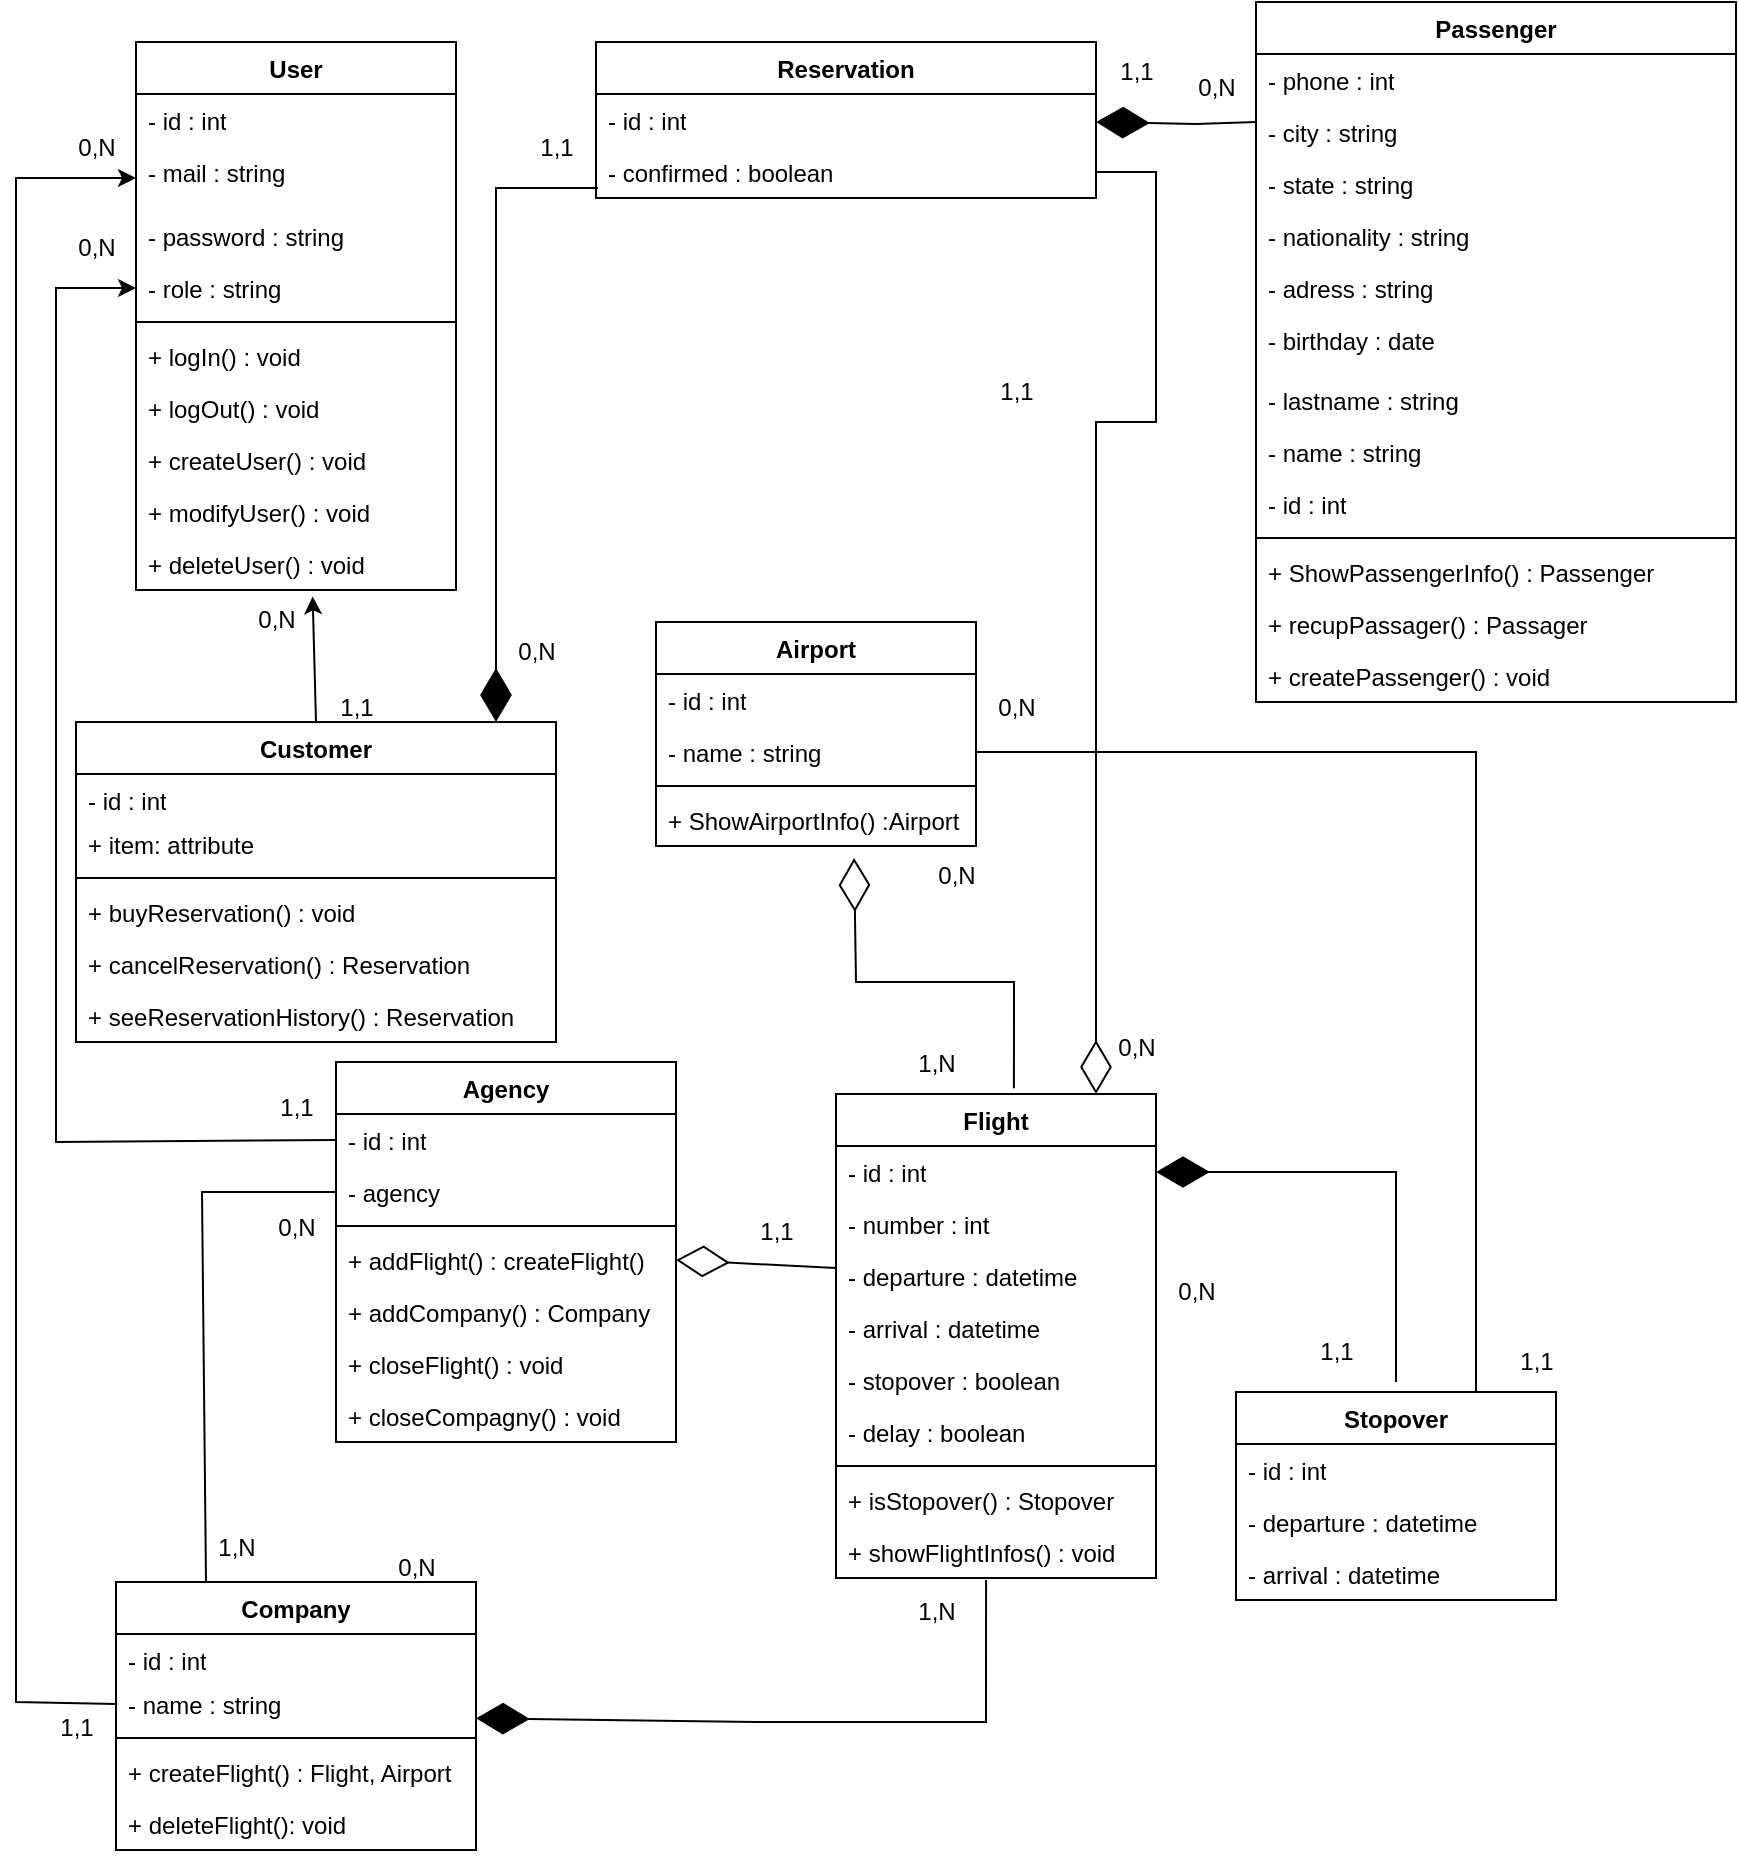 <mxfile version="22.1.18" type="device">
  <diagram name="Page-1" id="edFX1pW7LbjZiqkLn0fU">
    <mxGraphModel dx="1434" dy="836" grid="1" gridSize="10" guides="1" tooltips="1" connect="1" arrows="1" fold="1" page="1" pageScale="1" pageWidth="827" pageHeight="1169" math="0" shadow="0">
      <root>
        <mxCell id="0" />
        <mxCell id="1" parent="0" />
        <mxCell id="92B4J3Ks_CFVXiR_SjBd-83" value="User" style="swimlane;fontStyle=1;align=center;verticalAlign=top;childLayout=stackLayout;horizontal=1;startSize=26;horizontalStack=0;resizeParent=1;resizeParentMax=0;resizeLast=0;collapsible=1;marginBottom=0;whiteSpace=wrap;html=1;" parent="1" vertex="1">
          <mxGeometry x="100" y="40" width="160" height="274" as="geometry" />
        </mxCell>
        <mxCell id="92B4J3Ks_CFVXiR_SjBd-84" value="- id : int" style="text;strokeColor=none;fillColor=none;align=left;verticalAlign=top;spacingLeft=4;spacingRight=4;overflow=hidden;rotatable=0;points=[[0,0.5],[1,0.5]];portConstraint=eastwest;whiteSpace=wrap;html=1;" parent="92B4J3Ks_CFVXiR_SjBd-83" vertex="1">
          <mxGeometry y="26" width="160" height="26" as="geometry" />
        </mxCell>
        <mxCell id="92B4J3Ks_CFVXiR_SjBd-85" value="- mail : string" style="text;strokeColor=none;fillColor=none;align=left;verticalAlign=top;spacingLeft=4;spacingRight=4;overflow=hidden;rotatable=0;points=[[0,0.5],[1,0.5]];portConstraint=eastwest;whiteSpace=wrap;html=1;" parent="92B4J3Ks_CFVXiR_SjBd-83" vertex="1">
          <mxGeometry y="52" width="160" height="32" as="geometry" />
        </mxCell>
        <mxCell id="92B4J3Ks_CFVXiR_SjBd-86" value="- password : string" style="text;strokeColor=none;fillColor=none;align=left;verticalAlign=top;spacingLeft=4;spacingRight=4;overflow=hidden;rotatable=0;points=[[0,0.5],[1,0.5]];portConstraint=eastwest;whiteSpace=wrap;html=1;" parent="92B4J3Ks_CFVXiR_SjBd-83" vertex="1">
          <mxGeometry y="84" width="160" height="26" as="geometry" />
        </mxCell>
        <mxCell id="92B4J3Ks_CFVXiR_SjBd-87" value="- role : string" style="text;strokeColor=none;fillColor=none;align=left;verticalAlign=top;spacingLeft=4;spacingRight=4;overflow=hidden;rotatable=0;points=[[0,0.5],[1,0.5]];portConstraint=eastwest;whiteSpace=wrap;html=1;" parent="92B4J3Ks_CFVXiR_SjBd-83" vertex="1">
          <mxGeometry y="110" width="160" height="26" as="geometry" />
        </mxCell>
        <mxCell id="92B4J3Ks_CFVXiR_SjBd-88" value="" style="line;strokeWidth=1;fillColor=none;align=left;verticalAlign=middle;spacingTop=-1;spacingLeft=3;spacingRight=3;rotatable=0;labelPosition=right;points=[];portConstraint=eastwest;strokeColor=inherit;" parent="92B4J3Ks_CFVXiR_SjBd-83" vertex="1">
          <mxGeometry y="136" width="160" height="8" as="geometry" />
        </mxCell>
        <mxCell id="92B4J3Ks_CFVXiR_SjBd-89" value="+ logIn() : void" style="text;strokeColor=none;fillColor=none;align=left;verticalAlign=top;spacingLeft=4;spacingRight=4;overflow=hidden;rotatable=0;points=[[0,0.5],[1,0.5]];portConstraint=eastwest;whiteSpace=wrap;html=1;" parent="92B4J3Ks_CFVXiR_SjBd-83" vertex="1">
          <mxGeometry y="144" width="160" height="26" as="geometry" />
        </mxCell>
        <mxCell id="92B4J3Ks_CFVXiR_SjBd-90" value="+ logOut() : void" style="text;strokeColor=none;fillColor=none;align=left;verticalAlign=top;spacingLeft=4;spacingRight=4;overflow=hidden;rotatable=0;points=[[0,0.5],[1,0.5]];portConstraint=eastwest;whiteSpace=wrap;html=1;" parent="92B4J3Ks_CFVXiR_SjBd-83" vertex="1">
          <mxGeometry y="170" width="160" height="26" as="geometry" />
        </mxCell>
        <mxCell id="92B4J3Ks_CFVXiR_SjBd-91" value="+ createUser() : void" style="text;strokeColor=none;fillColor=none;align=left;verticalAlign=top;spacingLeft=4;spacingRight=4;overflow=hidden;rotatable=0;points=[[0,0.5],[1,0.5]];portConstraint=eastwest;whiteSpace=wrap;html=1;" parent="92B4J3Ks_CFVXiR_SjBd-83" vertex="1">
          <mxGeometry y="196" width="160" height="26" as="geometry" />
        </mxCell>
        <mxCell id="92B4J3Ks_CFVXiR_SjBd-92" value="+ modifyUser() : void" style="text;strokeColor=none;fillColor=none;align=left;verticalAlign=top;spacingLeft=4;spacingRight=4;overflow=hidden;rotatable=0;points=[[0,0.5],[1,0.5]];portConstraint=eastwest;whiteSpace=wrap;html=1;" parent="92B4J3Ks_CFVXiR_SjBd-83" vertex="1">
          <mxGeometry y="222" width="160" height="26" as="geometry" />
        </mxCell>
        <mxCell id="92B4J3Ks_CFVXiR_SjBd-93" value="+ deleteUser() : void" style="text;strokeColor=none;fillColor=none;align=left;verticalAlign=top;spacingLeft=4;spacingRight=4;overflow=hidden;rotatable=0;points=[[0,0.5],[1,0.5]];portConstraint=eastwest;whiteSpace=wrap;html=1;" parent="92B4J3Ks_CFVXiR_SjBd-83" vertex="1">
          <mxGeometry y="248" width="160" height="26" as="geometry" />
        </mxCell>
        <mxCell id="92B4J3Ks_CFVXiR_SjBd-94" value="Company" style="swimlane;fontStyle=1;align=center;verticalAlign=top;childLayout=stackLayout;horizontal=1;startSize=26;horizontalStack=0;resizeParent=1;resizeParentMax=0;resizeLast=0;collapsible=1;marginBottom=0;whiteSpace=wrap;html=1;" parent="1" vertex="1">
          <mxGeometry x="90" y="810" width="180" height="134" as="geometry" />
        </mxCell>
        <mxCell id="92B4J3Ks_CFVXiR_SjBd-95" value="- id : int" style="text;strokeColor=none;fillColor=none;align=left;verticalAlign=top;spacingLeft=4;spacingRight=4;overflow=hidden;rotatable=0;points=[[0,0.5],[1,0.5]];portConstraint=eastwest;whiteSpace=wrap;html=1;" parent="92B4J3Ks_CFVXiR_SjBd-94" vertex="1">
          <mxGeometry y="26" width="180" height="22" as="geometry" />
        </mxCell>
        <mxCell id="92B4J3Ks_CFVXiR_SjBd-96" value="- name : string" style="text;strokeColor=none;fillColor=none;align=left;verticalAlign=top;spacingLeft=4;spacingRight=4;overflow=hidden;rotatable=0;points=[[0,0.5],[1,0.5]];portConstraint=eastwest;whiteSpace=wrap;html=1;" parent="92B4J3Ks_CFVXiR_SjBd-94" vertex="1">
          <mxGeometry y="48" width="180" height="26" as="geometry" />
        </mxCell>
        <mxCell id="92B4J3Ks_CFVXiR_SjBd-97" value="" style="line;strokeWidth=1;fillColor=none;align=left;verticalAlign=middle;spacingTop=-1;spacingLeft=3;spacingRight=3;rotatable=0;labelPosition=right;points=[];portConstraint=eastwest;strokeColor=inherit;" parent="92B4J3Ks_CFVXiR_SjBd-94" vertex="1">
          <mxGeometry y="74" width="180" height="8" as="geometry" />
        </mxCell>
        <mxCell id="92B4J3Ks_CFVXiR_SjBd-98" value="+ createFlight() : Flight, Airport" style="text;strokeColor=none;fillColor=none;align=left;verticalAlign=top;spacingLeft=4;spacingRight=4;overflow=hidden;rotatable=0;points=[[0,0.5],[1,0.5]];portConstraint=eastwest;whiteSpace=wrap;html=1;" parent="92B4J3Ks_CFVXiR_SjBd-94" vertex="1">
          <mxGeometry y="82" width="180" height="26" as="geometry" />
        </mxCell>
        <mxCell id="92B4J3Ks_CFVXiR_SjBd-99" value="+ deleteFlight(): void" style="text;strokeColor=none;fillColor=none;align=left;verticalAlign=top;spacingLeft=4;spacingRight=4;overflow=hidden;rotatable=0;points=[[0,0.5],[1,0.5]];portConstraint=eastwest;whiteSpace=wrap;html=1;" parent="92B4J3Ks_CFVXiR_SjBd-94" vertex="1">
          <mxGeometry y="108" width="180" height="26" as="geometry" />
        </mxCell>
        <mxCell id="92B4J3Ks_CFVXiR_SjBd-100" value="Customer" style="swimlane;fontStyle=1;align=center;verticalAlign=top;childLayout=stackLayout;horizontal=1;startSize=26;horizontalStack=0;resizeParent=1;resizeParentMax=0;resizeLast=0;collapsible=1;marginBottom=0;whiteSpace=wrap;html=1;" parent="1" vertex="1">
          <mxGeometry x="70" y="380" width="240" height="160" as="geometry" />
        </mxCell>
        <mxCell id="92B4J3Ks_CFVXiR_SjBd-101" value="- id : int" style="text;strokeColor=none;fillColor=none;align=left;verticalAlign=top;spacingLeft=4;spacingRight=4;overflow=hidden;rotatable=0;points=[[0,0.5],[1,0.5]];portConstraint=eastwest;whiteSpace=wrap;html=1;" parent="92B4J3Ks_CFVXiR_SjBd-100" vertex="1">
          <mxGeometry y="26" width="240" height="22" as="geometry" />
        </mxCell>
        <mxCell id="92B4J3Ks_CFVXiR_SjBd-102" value="+ item: attribute" style="text;strokeColor=none;fillColor=none;align=left;verticalAlign=top;spacingLeft=4;spacingRight=4;overflow=hidden;rotatable=0;points=[[0,0.5],[1,0.5]];portConstraint=eastwest;whiteSpace=wrap;html=1;" parent="92B4J3Ks_CFVXiR_SjBd-100" vertex="1">
          <mxGeometry y="48" width="240" height="26" as="geometry" />
        </mxCell>
        <mxCell id="92B4J3Ks_CFVXiR_SjBd-103" value="" style="line;strokeWidth=1;fillColor=none;align=left;verticalAlign=middle;spacingTop=-1;spacingLeft=3;spacingRight=3;rotatable=0;labelPosition=right;points=[];portConstraint=eastwest;strokeColor=inherit;" parent="92B4J3Ks_CFVXiR_SjBd-100" vertex="1">
          <mxGeometry y="74" width="240" height="8" as="geometry" />
        </mxCell>
        <mxCell id="92B4J3Ks_CFVXiR_SjBd-104" value="+ buyReservation() : void" style="text;strokeColor=none;fillColor=none;align=left;verticalAlign=top;spacingLeft=4;spacingRight=4;overflow=hidden;rotatable=0;points=[[0,0.5],[1,0.5]];portConstraint=eastwest;whiteSpace=wrap;html=1;" parent="92B4J3Ks_CFVXiR_SjBd-100" vertex="1">
          <mxGeometry y="82" width="240" height="26" as="geometry" />
        </mxCell>
        <mxCell id="92B4J3Ks_CFVXiR_SjBd-105" value="+ cancelReservation() : Reservation" style="text;strokeColor=none;fillColor=none;align=left;verticalAlign=top;spacingLeft=4;spacingRight=4;overflow=hidden;rotatable=0;points=[[0,0.5],[1,0.5]];portConstraint=eastwest;whiteSpace=wrap;html=1;" parent="92B4J3Ks_CFVXiR_SjBd-100" vertex="1">
          <mxGeometry y="108" width="240" height="26" as="geometry" />
        </mxCell>
        <mxCell id="92B4J3Ks_CFVXiR_SjBd-106" value="+ seeReservationHistory() : Reservation" style="text;strokeColor=none;fillColor=none;align=left;verticalAlign=top;spacingLeft=4;spacingRight=4;overflow=hidden;rotatable=0;points=[[0,0.5],[1,0.5]];portConstraint=eastwest;whiteSpace=wrap;html=1;" parent="92B4J3Ks_CFVXiR_SjBd-100" vertex="1">
          <mxGeometry y="134" width="240" height="26" as="geometry" />
        </mxCell>
        <mxCell id="92B4J3Ks_CFVXiR_SjBd-107" value="Airport" style="swimlane;fontStyle=1;align=center;verticalAlign=top;childLayout=stackLayout;horizontal=1;startSize=26;horizontalStack=0;resizeParent=1;resizeParentMax=0;resizeLast=0;collapsible=1;marginBottom=0;whiteSpace=wrap;html=1;" parent="1" vertex="1">
          <mxGeometry x="360" y="330" width="160" height="112" as="geometry" />
        </mxCell>
        <mxCell id="92B4J3Ks_CFVXiR_SjBd-108" value="- id : int" style="text;strokeColor=none;fillColor=none;align=left;verticalAlign=top;spacingLeft=4;spacingRight=4;overflow=hidden;rotatable=0;points=[[0,0.5],[1,0.5]];portConstraint=eastwest;whiteSpace=wrap;html=1;" parent="92B4J3Ks_CFVXiR_SjBd-107" vertex="1">
          <mxGeometry y="26" width="160" height="26" as="geometry" />
        </mxCell>
        <mxCell id="92B4J3Ks_CFVXiR_SjBd-109" value="- name : string" style="text;strokeColor=none;fillColor=none;align=left;verticalAlign=top;spacingLeft=4;spacingRight=4;overflow=hidden;rotatable=0;points=[[0,0.5],[1,0.5]];portConstraint=eastwest;whiteSpace=wrap;html=1;" parent="92B4J3Ks_CFVXiR_SjBd-107" vertex="1">
          <mxGeometry y="52" width="160" height="26" as="geometry" />
        </mxCell>
        <mxCell id="92B4J3Ks_CFVXiR_SjBd-110" value="" style="line;strokeWidth=1;fillColor=none;align=left;verticalAlign=middle;spacingTop=-1;spacingLeft=3;spacingRight=3;rotatable=0;labelPosition=right;points=[];portConstraint=eastwest;strokeColor=inherit;" parent="92B4J3Ks_CFVXiR_SjBd-107" vertex="1">
          <mxGeometry y="78" width="160" height="8" as="geometry" />
        </mxCell>
        <mxCell id="92B4J3Ks_CFVXiR_SjBd-111" value="+ ShowAirportInfo() :Airport" style="text;strokeColor=none;fillColor=none;align=left;verticalAlign=top;spacingLeft=4;spacingRight=4;overflow=hidden;rotatable=0;points=[[0,0.5],[1,0.5]];portConstraint=eastwest;whiteSpace=wrap;html=1;" parent="92B4J3Ks_CFVXiR_SjBd-107" vertex="1">
          <mxGeometry y="86" width="160" height="26" as="geometry" />
        </mxCell>
        <mxCell id="92B4J3Ks_CFVXiR_SjBd-112" value="Reservation" style="swimlane;fontStyle=1;align=center;verticalAlign=top;childLayout=stackLayout;horizontal=1;startSize=26;horizontalStack=0;resizeParent=1;resizeParentMax=0;resizeLast=0;collapsible=1;marginBottom=0;whiteSpace=wrap;html=1;" parent="1" vertex="1">
          <mxGeometry x="330" y="40" width="250" height="78" as="geometry" />
        </mxCell>
        <mxCell id="92B4J3Ks_CFVXiR_SjBd-113" value="- id : int" style="text;strokeColor=none;fillColor=none;align=left;verticalAlign=top;spacingLeft=4;spacingRight=4;overflow=hidden;rotatable=0;points=[[0,0.5],[1,0.5]];portConstraint=eastwest;whiteSpace=wrap;html=1;" parent="92B4J3Ks_CFVXiR_SjBd-112" vertex="1">
          <mxGeometry y="26" width="250" height="26" as="geometry" />
        </mxCell>
        <mxCell id="92B4J3Ks_CFVXiR_SjBd-114" value="- confirmed : boolean" style="text;strokeColor=none;fillColor=none;align=left;verticalAlign=top;spacingLeft=4;spacingRight=4;overflow=hidden;rotatable=0;points=[[0,0.5],[1,0.5]];portConstraint=eastwest;whiteSpace=wrap;html=1;" parent="92B4J3Ks_CFVXiR_SjBd-112" vertex="1">
          <mxGeometry y="52" width="250" height="26" as="geometry" />
        </mxCell>
        <mxCell id="92B4J3Ks_CFVXiR_SjBd-118" value="Agency" style="swimlane;fontStyle=1;align=center;verticalAlign=top;childLayout=stackLayout;horizontal=1;startSize=26;horizontalStack=0;resizeParent=1;resizeParentMax=0;resizeLast=0;collapsible=1;marginBottom=0;whiteSpace=wrap;html=1;" parent="1" vertex="1">
          <mxGeometry x="200" y="550" width="170" height="190" as="geometry" />
        </mxCell>
        <mxCell id="92B4J3Ks_CFVXiR_SjBd-119" value="- id : int" style="text;strokeColor=none;fillColor=none;align=left;verticalAlign=top;spacingLeft=4;spacingRight=4;overflow=hidden;rotatable=0;points=[[0,0.5],[1,0.5]];portConstraint=eastwest;whiteSpace=wrap;html=1;" parent="92B4J3Ks_CFVXiR_SjBd-118" vertex="1">
          <mxGeometry y="26" width="170" height="26" as="geometry" />
        </mxCell>
        <mxCell id="92B4J3Ks_CFVXiR_SjBd-120" value="- agency" style="text;strokeColor=none;fillColor=none;align=left;verticalAlign=top;spacingLeft=4;spacingRight=4;overflow=hidden;rotatable=0;points=[[0,0.5],[1,0.5]];portConstraint=eastwest;whiteSpace=wrap;html=1;" parent="92B4J3Ks_CFVXiR_SjBd-118" vertex="1">
          <mxGeometry y="52" width="170" height="26" as="geometry" />
        </mxCell>
        <mxCell id="92B4J3Ks_CFVXiR_SjBd-121" value="" style="line;strokeWidth=1;fillColor=none;align=left;verticalAlign=middle;spacingTop=-1;spacingLeft=3;spacingRight=3;rotatable=0;labelPosition=right;points=[];portConstraint=eastwest;strokeColor=inherit;" parent="92B4J3Ks_CFVXiR_SjBd-118" vertex="1">
          <mxGeometry y="78" width="170" height="8" as="geometry" />
        </mxCell>
        <mxCell id="92B4J3Ks_CFVXiR_SjBd-122" value="+ addFlight() : createFlight()" style="text;strokeColor=none;fillColor=none;align=left;verticalAlign=top;spacingLeft=4;spacingRight=4;overflow=hidden;rotatable=0;points=[[0,0.5],[1,0.5]];portConstraint=eastwest;whiteSpace=wrap;html=1;" parent="92B4J3Ks_CFVXiR_SjBd-118" vertex="1">
          <mxGeometry y="86" width="170" height="26" as="geometry" />
        </mxCell>
        <mxCell id="92B4J3Ks_CFVXiR_SjBd-123" value="+ addCompany() : Company" style="text;strokeColor=none;fillColor=none;align=left;verticalAlign=top;spacingLeft=4;spacingRight=4;overflow=hidden;rotatable=0;points=[[0,0.5],[1,0.5]];portConstraint=eastwest;whiteSpace=wrap;html=1;" parent="92B4J3Ks_CFVXiR_SjBd-118" vertex="1">
          <mxGeometry y="112" width="170" height="26" as="geometry" />
        </mxCell>
        <mxCell id="92B4J3Ks_CFVXiR_SjBd-124" value="+ closeFlight() : void" style="text;strokeColor=none;fillColor=none;align=left;verticalAlign=top;spacingLeft=4;spacingRight=4;overflow=hidden;rotatable=0;points=[[0,0.5],[1,0.5]];portConstraint=eastwest;whiteSpace=wrap;html=1;" parent="92B4J3Ks_CFVXiR_SjBd-118" vertex="1">
          <mxGeometry y="138" width="170" height="26" as="geometry" />
        </mxCell>
        <mxCell id="92B4J3Ks_CFVXiR_SjBd-125" value="+ closeCompagny() : void" style="text;strokeColor=none;fillColor=none;align=left;verticalAlign=top;spacingLeft=4;spacingRight=4;overflow=hidden;rotatable=0;points=[[0,0.5],[1,0.5]];portConstraint=eastwest;whiteSpace=wrap;html=1;" parent="92B4J3Ks_CFVXiR_SjBd-118" vertex="1">
          <mxGeometry y="164" width="170" height="26" as="geometry" />
        </mxCell>
        <mxCell id="92B4J3Ks_CFVXiR_SjBd-138" value="Stopover" style="swimlane;fontStyle=1;align=center;verticalAlign=top;childLayout=stackLayout;horizontal=1;startSize=26;horizontalStack=0;resizeParent=1;resizeParentMax=0;resizeLast=0;collapsible=1;marginBottom=0;whiteSpace=wrap;html=1;" parent="1" vertex="1">
          <mxGeometry x="650" y="715" width="160" height="104" as="geometry" />
        </mxCell>
        <mxCell id="92B4J3Ks_CFVXiR_SjBd-139" value="- id : int" style="text;strokeColor=none;fillColor=none;align=left;verticalAlign=top;spacingLeft=4;spacingRight=4;overflow=hidden;rotatable=0;points=[[0,0.5],[1,0.5]];portConstraint=eastwest;whiteSpace=wrap;html=1;" parent="92B4J3Ks_CFVXiR_SjBd-138" vertex="1">
          <mxGeometry y="26" width="160" height="26" as="geometry" />
        </mxCell>
        <mxCell id="92B4J3Ks_CFVXiR_SjBd-140" value="- departure : datetime" style="text;strokeColor=none;fillColor=none;align=left;verticalAlign=top;spacingLeft=4;spacingRight=4;overflow=hidden;rotatable=0;points=[[0,0.5],[1,0.5]];portConstraint=eastwest;whiteSpace=wrap;html=1;" parent="92B4J3Ks_CFVXiR_SjBd-138" vertex="1">
          <mxGeometry y="52" width="160" height="26" as="geometry" />
        </mxCell>
        <mxCell id="92B4J3Ks_CFVXiR_SjBd-141" value="- arrival : datetime" style="text;strokeColor=none;fillColor=none;align=left;verticalAlign=top;spacingLeft=4;spacingRight=4;overflow=hidden;rotatable=0;points=[[0,0.5],[1,0.5]];portConstraint=eastwest;whiteSpace=wrap;html=1;" parent="92B4J3Ks_CFVXiR_SjBd-138" vertex="1">
          <mxGeometry y="78" width="160" height="26" as="geometry" />
        </mxCell>
        <mxCell id="92B4J3Ks_CFVXiR_SjBd-144" value="" style="endArrow=classic;html=1;rounded=0;exitX=0.5;exitY=0;exitDx=0;exitDy=0;entryX=0.552;entryY=1.123;entryDx=0;entryDy=0;entryPerimeter=0;" parent="1" source="92B4J3Ks_CFVXiR_SjBd-100" target="92B4J3Ks_CFVXiR_SjBd-93" edge="1">
          <mxGeometry width="50" height="50" relative="1" as="geometry">
            <mxPoint x="340" y="310" as="sourcePoint" />
            <mxPoint x="220" y="320" as="targetPoint" />
            <Array as="points" />
          </mxGeometry>
        </mxCell>
        <mxCell id="92B4J3Ks_CFVXiR_SjBd-149" value="Flight" style="swimlane;fontStyle=1;align=center;verticalAlign=top;childLayout=stackLayout;horizontal=1;startSize=26;horizontalStack=0;resizeParent=1;resizeParentMax=0;resizeLast=0;collapsible=1;marginBottom=0;whiteSpace=wrap;html=1;" parent="1" vertex="1">
          <mxGeometry x="450" y="566" width="160" height="242" as="geometry" />
        </mxCell>
        <mxCell id="92B4J3Ks_CFVXiR_SjBd-150" value="- id : int" style="text;strokeColor=none;fillColor=none;align=left;verticalAlign=top;spacingLeft=4;spacingRight=4;overflow=hidden;rotatable=0;points=[[0,0.5],[1,0.5]];portConstraint=eastwest;whiteSpace=wrap;html=1;" parent="92B4J3Ks_CFVXiR_SjBd-149" vertex="1">
          <mxGeometry y="26" width="160" height="26" as="geometry" />
        </mxCell>
        <mxCell id="92B4J3Ks_CFVXiR_SjBd-151" value="- number : int" style="text;strokeColor=none;fillColor=none;align=left;verticalAlign=top;spacingLeft=4;spacingRight=4;overflow=hidden;rotatable=0;points=[[0,0.5],[1,0.5]];portConstraint=eastwest;whiteSpace=wrap;html=1;" parent="92B4J3Ks_CFVXiR_SjBd-149" vertex="1">
          <mxGeometry y="52" width="160" height="26" as="geometry" />
        </mxCell>
        <mxCell id="92B4J3Ks_CFVXiR_SjBd-152" value="- departure : datetime" style="text;strokeColor=none;fillColor=none;align=left;verticalAlign=top;spacingLeft=4;spacingRight=4;overflow=hidden;rotatable=0;points=[[0,0.5],[1,0.5]];portConstraint=eastwest;whiteSpace=wrap;html=1;" parent="92B4J3Ks_CFVXiR_SjBd-149" vertex="1">
          <mxGeometry y="78" width="160" height="26" as="geometry" />
        </mxCell>
        <mxCell id="92B4J3Ks_CFVXiR_SjBd-153" value="- arrival : datetime" style="text;strokeColor=none;fillColor=none;align=left;verticalAlign=top;spacingLeft=4;spacingRight=4;overflow=hidden;rotatable=0;points=[[0,0.5],[1,0.5]];portConstraint=eastwest;whiteSpace=wrap;html=1;" parent="92B4J3Ks_CFVXiR_SjBd-149" vertex="1">
          <mxGeometry y="104" width="160" height="26" as="geometry" />
        </mxCell>
        <mxCell id="92B4J3Ks_CFVXiR_SjBd-154" value="- stopover : boolean" style="text;strokeColor=none;fillColor=none;align=left;verticalAlign=top;spacingLeft=4;spacingRight=4;overflow=hidden;rotatable=0;points=[[0,0.5],[1,0.5]];portConstraint=eastwest;whiteSpace=wrap;html=1;" parent="92B4J3Ks_CFVXiR_SjBd-149" vertex="1">
          <mxGeometry y="130" width="160" height="26" as="geometry" />
        </mxCell>
        <mxCell id="92B4J3Ks_CFVXiR_SjBd-155" value="- delay : boolean" style="text;strokeColor=none;fillColor=none;align=left;verticalAlign=top;spacingLeft=4;spacingRight=4;overflow=hidden;rotatable=0;points=[[0,0.5],[1,0.5]];portConstraint=eastwest;whiteSpace=wrap;html=1;" parent="92B4J3Ks_CFVXiR_SjBd-149" vertex="1">
          <mxGeometry y="156" width="160" height="26" as="geometry" />
        </mxCell>
        <mxCell id="92B4J3Ks_CFVXiR_SjBd-156" value="" style="line;strokeWidth=1;fillColor=none;align=left;verticalAlign=middle;spacingTop=-1;spacingLeft=3;spacingRight=3;rotatable=0;labelPosition=right;points=[];portConstraint=eastwest;strokeColor=inherit;" parent="92B4J3Ks_CFVXiR_SjBd-149" vertex="1">
          <mxGeometry y="182" width="160" height="8" as="geometry" />
        </mxCell>
        <mxCell id="92B4J3Ks_CFVXiR_SjBd-157" value="+ isStopover() : Stopover" style="text;strokeColor=none;fillColor=none;align=left;verticalAlign=top;spacingLeft=4;spacingRight=4;overflow=hidden;rotatable=0;points=[[0,0.5],[1,0.5]];portConstraint=eastwest;whiteSpace=wrap;html=1;" parent="92B4J3Ks_CFVXiR_SjBd-149" vertex="1">
          <mxGeometry y="190" width="160" height="26" as="geometry" />
        </mxCell>
        <mxCell id="92B4J3Ks_CFVXiR_SjBd-158" value="+ showFlightInfos() : void" style="text;strokeColor=none;fillColor=none;align=left;verticalAlign=top;spacingLeft=4;spacingRight=4;overflow=hidden;rotatable=0;points=[[0,0.5],[1,0.5]];portConstraint=eastwest;whiteSpace=wrap;html=1;" parent="92B4J3Ks_CFVXiR_SjBd-149" vertex="1">
          <mxGeometry y="216" width="160" height="26" as="geometry" />
        </mxCell>
        <mxCell id="92B4J3Ks_CFVXiR_SjBd-159" value="" style="endArrow=none;html=1;rounded=0;entryX=0.25;entryY=0;entryDx=0;entryDy=0;exitX=0;exitY=0.5;exitDx=0;exitDy=0;" parent="1" source="92B4J3Ks_CFVXiR_SjBd-120" target="92B4J3Ks_CFVXiR_SjBd-94" edge="1">
          <mxGeometry width="50" height="50" relative="1" as="geometry">
            <mxPoint x="414" y="441" as="sourcePoint" />
            <mxPoint x="380" y="340" as="targetPoint" />
            <Array as="points">
              <mxPoint x="133" y="615" />
            </Array>
          </mxGeometry>
        </mxCell>
        <mxCell id="92B4J3Ks_CFVXiR_SjBd-162" value="" style="endArrow=classic;html=1;rounded=0;entryX=0;entryY=0.5;entryDx=0;entryDy=0;exitX=0;exitY=0.5;exitDx=0;exitDy=0;" parent="1" source="92B4J3Ks_CFVXiR_SjBd-119" target="92B4J3Ks_CFVXiR_SjBd-87" edge="1">
          <mxGeometry width="50" height="50" relative="1" as="geometry">
            <mxPoint x="330" y="390" as="sourcePoint" />
            <mxPoint x="380" y="340" as="targetPoint" />
            <Array as="points">
              <mxPoint x="60" y="590" />
              <mxPoint x="60" y="163" />
            </Array>
          </mxGeometry>
        </mxCell>
        <mxCell id="92B4J3Ks_CFVXiR_SjBd-163" value="" style="endArrow=classic;html=1;rounded=0;entryX=0;entryY=0.5;entryDx=0;entryDy=0;exitX=0;exitY=0.5;exitDx=0;exitDy=0;" parent="1" source="92B4J3Ks_CFVXiR_SjBd-96" target="92B4J3Ks_CFVXiR_SjBd-85" edge="1">
          <mxGeometry width="50" height="50" relative="1" as="geometry">
            <mxPoint x="330" y="390" as="sourcePoint" />
            <mxPoint x="380" y="340" as="targetPoint" />
            <Array as="points">
              <mxPoint x="40" y="870" />
              <mxPoint x="40" y="108" />
            </Array>
          </mxGeometry>
        </mxCell>
        <mxCell id="92B4J3Ks_CFVXiR_SjBd-164" value="" style="endArrow=diamondThin;endFill=1;endSize=24;html=1;rounded=0;entryX=1;entryY=0.5;entryDx=0;entryDy=0;exitX=0;exitY=0.308;exitDx=0;exitDy=0;exitPerimeter=0;" parent="1" source="92B4J3Ks_CFVXiR_SjBd-134" edge="1">
          <mxGeometry width="160" relative="1" as="geometry">
            <mxPoint x="660" y="86" as="sourcePoint" />
            <mxPoint x="580" y="80" as="targetPoint" />
            <Array as="points">
              <mxPoint x="630" y="81" />
            </Array>
          </mxGeometry>
        </mxCell>
        <mxCell id="92B4J3Ks_CFVXiR_SjBd-167" value="0,N" style="text;html=1;align=center;verticalAlign=middle;resizable=0;points=[];autosize=1;strokeColor=none;fillColor=none;" parent="1" vertex="1">
          <mxGeometry x="60" y="78" width="40" height="30" as="geometry" />
        </mxCell>
        <mxCell id="92B4J3Ks_CFVXiR_SjBd-168" value="1,1" style="text;html=1;align=center;verticalAlign=middle;resizable=0;points=[];autosize=1;strokeColor=none;fillColor=none;" parent="1" vertex="1">
          <mxGeometry x="50" y="868" width="40" height="30" as="geometry" />
        </mxCell>
        <mxCell id="92B4J3Ks_CFVXiR_SjBd-170" value="1,1" style="text;html=1;align=center;verticalAlign=middle;resizable=0;points=[];autosize=1;strokeColor=none;fillColor=none;" parent="1" vertex="1">
          <mxGeometry x="160" y="558" width="40" height="30" as="geometry" />
        </mxCell>
        <mxCell id="92B4J3Ks_CFVXiR_SjBd-171" value="0,N" style="text;html=1;align=center;verticalAlign=middle;resizable=0;points=[];autosize=1;strokeColor=none;fillColor=none;" parent="1" vertex="1">
          <mxGeometry x="60" y="128" width="40" height="30" as="geometry" />
        </mxCell>
        <mxCell id="92B4J3Ks_CFVXiR_SjBd-172" value="0,N" style="text;html=1;align=center;verticalAlign=middle;resizable=0;points=[];autosize=1;strokeColor=none;fillColor=none;" parent="1" vertex="1">
          <mxGeometry x="150" y="314" width="40" height="30" as="geometry" />
        </mxCell>
        <mxCell id="92B4J3Ks_CFVXiR_SjBd-173" value="1,1" style="text;html=1;align=center;verticalAlign=middle;resizable=0;points=[];autosize=1;strokeColor=none;fillColor=none;" parent="1" vertex="1">
          <mxGeometry x="190" y="358" width="40" height="30" as="geometry" />
        </mxCell>
        <mxCell id="92B4J3Ks_CFVXiR_SjBd-174" value="1,1" style="text;html=1;align=center;verticalAlign=middle;resizable=0;points=[];autosize=1;strokeColor=none;fillColor=none;" parent="1" vertex="1">
          <mxGeometry x="290" y="78" width="40" height="30" as="geometry" />
        </mxCell>
        <mxCell id="92B4J3Ks_CFVXiR_SjBd-175" value="1,1" style="text;html=1;align=center;verticalAlign=middle;resizable=0;points=[];autosize=1;strokeColor=none;fillColor=none;" parent="1" vertex="1">
          <mxGeometry x="580" y="40" width="40" height="30" as="geometry" />
        </mxCell>
        <mxCell id="92B4J3Ks_CFVXiR_SjBd-176" value="1,1" style="text;html=1;align=center;verticalAlign=middle;resizable=0;points=[];autosize=1;strokeColor=none;fillColor=none;" parent="1" vertex="1">
          <mxGeometry x="520" y="200" width="40" height="30" as="geometry" />
        </mxCell>
        <mxCell id="92B4J3Ks_CFVXiR_SjBd-178" value="0,N" style="text;html=1;align=center;verticalAlign=middle;resizable=0;points=[];autosize=1;strokeColor=none;fillColor=none;" parent="1" vertex="1">
          <mxGeometry x="580" y="528" width="40" height="30" as="geometry" />
        </mxCell>
        <mxCell id="92B4J3Ks_CFVXiR_SjBd-179" value="1,N" style="text;html=1;align=center;verticalAlign=middle;resizable=0;points=[];autosize=1;strokeColor=none;fillColor=none;" parent="1" vertex="1">
          <mxGeometry x="480" y="536" width="40" height="30" as="geometry" />
        </mxCell>
        <mxCell id="92B4J3Ks_CFVXiR_SjBd-180" value="0,N" style="text;html=1;align=center;verticalAlign=middle;resizable=0;points=[];autosize=1;strokeColor=none;fillColor=none;" parent="1" vertex="1">
          <mxGeometry x="490" y="442" width="40" height="30" as="geometry" />
        </mxCell>
        <mxCell id="92B4J3Ks_CFVXiR_SjBd-181" value="0,N" style="text;html=1;align=center;verticalAlign=middle;resizable=0;points=[];autosize=1;strokeColor=none;fillColor=none;" parent="1" vertex="1">
          <mxGeometry x="610" y="650" width="40" height="30" as="geometry" />
        </mxCell>
        <mxCell id="92B4J3Ks_CFVXiR_SjBd-182" value="1,1" style="text;html=1;align=center;verticalAlign=middle;resizable=0;points=[];autosize=1;strokeColor=none;fillColor=none;" parent="1" vertex="1">
          <mxGeometry x="680" y="680" width="40" height="30" as="geometry" />
        </mxCell>
        <mxCell id="92B4J3Ks_CFVXiR_SjBd-183" value="1,1" style="text;html=1;align=center;verticalAlign=middle;resizable=0;points=[];autosize=1;strokeColor=none;fillColor=none;" parent="1" vertex="1">
          <mxGeometry x="400" y="620" width="40" height="30" as="geometry" />
        </mxCell>
        <mxCell id="92B4J3Ks_CFVXiR_SjBd-184" value="1,N" style="text;html=1;align=center;verticalAlign=middle;resizable=0;points=[];autosize=1;strokeColor=none;fillColor=none;" parent="1" vertex="1">
          <mxGeometry x="480" y="810" width="40" height="30" as="geometry" />
        </mxCell>
        <mxCell id="92B4J3Ks_CFVXiR_SjBd-185" value="0,N" style="text;html=1;align=center;verticalAlign=middle;resizable=0;points=[];autosize=1;strokeColor=none;fillColor=none;" parent="1" vertex="1">
          <mxGeometry x="220" y="788" width="40" height="30" as="geometry" />
        </mxCell>
        <mxCell id="92B4J3Ks_CFVXiR_SjBd-186" value="1,N" style="text;html=1;align=center;verticalAlign=middle;resizable=0;points=[];autosize=1;strokeColor=none;fillColor=none;" parent="1" vertex="1">
          <mxGeometry x="130" y="778" width="40" height="30" as="geometry" />
        </mxCell>
        <mxCell id="92B4J3Ks_CFVXiR_SjBd-187" value="0,N" style="text;html=1;align=center;verticalAlign=middle;resizable=0;points=[];autosize=1;strokeColor=none;fillColor=none;" parent="1" vertex="1">
          <mxGeometry x="160" y="618" width="40" height="30" as="geometry" />
        </mxCell>
        <mxCell id="92B4J3Ks_CFVXiR_SjBd-190" value="" style="endArrow=diamondThin;endFill=1;endSize=24;html=1;rounded=0;entryX=1;entryY=0.5;entryDx=0;entryDy=0;" parent="1" target="92B4J3Ks_CFVXiR_SjBd-150" edge="1">
          <mxGeometry width="160" relative="1" as="geometry">
            <mxPoint x="730" y="710" as="sourcePoint" />
            <mxPoint x="800" y="588" as="targetPoint" />
            <Array as="points">
              <mxPoint x="730" y="605" />
            </Array>
          </mxGeometry>
        </mxCell>
        <mxCell id="92B4J3Ks_CFVXiR_SjBd-191" value="" style="endArrow=diamondThin;endFill=1;endSize=24;html=1;rounded=0;exitX=0.469;exitY=1.038;exitDx=0;exitDy=0;exitPerimeter=0;" parent="1" source="92B4J3Ks_CFVXiR_SjBd-158" target="92B4J3Ks_CFVXiR_SjBd-94" edge="1">
          <mxGeometry width="160" relative="1" as="geometry">
            <mxPoint x="240" y="760" as="sourcePoint" />
            <mxPoint x="400" y="760" as="targetPoint" />
            <Array as="points">
              <mxPoint x="525" y="880" />
              <mxPoint x="410" y="880" />
            </Array>
          </mxGeometry>
        </mxCell>
        <mxCell id="92B4J3Ks_CFVXiR_SjBd-192" value="" style="endArrow=diamondThin;endFill=0;endSize=24;html=1;rounded=0;entryX=1;entryY=0.5;entryDx=0;entryDy=0;" parent="1" source="92B4J3Ks_CFVXiR_SjBd-152" target="92B4J3Ks_CFVXiR_SjBd-122" edge="1">
          <mxGeometry width="160" relative="1" as="geometry">
            <mxPoint x="280" y="660" as="sourcePoint" />
            <mxPoint x="440" y="660" as="targetPoint" />
          </mxGeometry>
        </mxCell>
        <mxCell id="92B4J3Ks_CFVXiR_SjBd-193" value="" style="endArrow=diamondThin;endFill=0;endSize=24;html=1;rounded=0;exitX=1;exitY=0.5;exitDx=0;exitDy=0;" parent="1" source="92B4J3Ks_CFVXiR_SjBd-114" edge="1">
          <mxGeometry width="160" relative="1" as="geometry">
            <mxPoint x="520" y="200" as="sourcePoint" />
            <mxPoint x="580" y="566" as="targetPoint" />
            <Array as="points">
              <mxPoint x="610" y="105" />
              <mxPoint x="610" y="230" />
              <mxPoint x="580" y="230" />
            </Array>
          </mxGeometry>
        </mxCell>
        <mxCell id="92B4J3Ks_CFVXiR_SjBd-194" value="" style="endArrow=diamondThin;endFill=1;endSize=24;html=1;rounded=0;exitX=0.004;exitY=0.808;exitDx=0;exitDy=0;exitPerimeter=0;entryX=0.875;entryY=0;entryDx=0;entryDy=0;entryPerimeter=0;" parent="1" source="92B4J3Ks_CFVXiR_SjBd-114" target="92B4J3Ks_CFVXiR_SjBd-100" edge="1">
          <mxGeometry width="160" relative="1" as="geometry">
            <mxPoint x="330" y="108" as="sourcePoint" />
            <mxPoint x="280" y="370" as="targetPoint" />
            <Array as="points">
              <mxPoint x="300" y="113" />
              <mxPoint x="280" y="113" />
            </Array>
          </mxGeometry>
        </mxCell>
        <mxCell id="92B4J3Ks_CFVXiR_SjBd-196" value="0,N" style="text;html=1;align=center;verticalAlign=middle;resizable=0;points=[];autosize=1;strokeColor=none;fillColor=none;" parent="1" vertex="1">
          <mxGeometry x="280" y="330" width="40" height="30" as="geometry" />
        </mxCell>
        <mxCell id="92B4J3Ks_CFVXiR_SjBd-197" value="" style="endArrow=diamondThin;endFill=0;endSize=24;html=1;rounded=0;exitX=0.556;exitY=-0.012;exitDx=0;exitDy=0;exitPerimeter=0;entryX=0.619;entryY=1.231;entryDx=0;entryDy=0;entryPerimeter=0;" parent="1" source="92B4J3Ks_CFVXiR_SjBd-149" target="92B4J3Ks_CFVXiR_SjBd-111" edge="1">
          <mxGeometry width="160" relative="1" as="geometry">
            <mxPoint x="370" y="510" as="sourcePoint" />
            <mxPoint x="540" y="490" as="targetPoint" />
            <Array as="points">
              <mxPoint x="539" y="510" />
              <mxPoint x="460" y="510" />
            </Array>
          </mxGeometry>
        </mxCell>
        <mxCell id="92B4J3Ks_CFVXiR_SjBd-199" value="1,1" style="text;html=1;align=center;verticalAlign=middle;resizable=0;points=[];autosize=1;strokeColor=none;fillColor=none;" parent="1" vertex="1">
          <mxGeometry x="780" y="685" width="40" height="30" as="geometry" />
        </mxCell>
        <mxCell id="92B4J3Ks_CFVXiR_SjBd-200" value="0,N" style="text;html=1;align=center;verticalAlign=middle;resizable=0;points=[];autosize=1;strokeColor=none;fillColor=none;" parent="1" vertex="1">
          <mxGeometry x="520" y="358" width="40" height="30" as="geometry" />
        </mxCell>
        <mxCell id="92B4J3Ks_CFVXiR_SjBd-203" value="" style="endArrow=none;html=1;rounded=0;exitX=0.75;exitY=0;exitDx=0;exitDy=0;entryX=1;entryY=0.5;entryDx=0;entryDy=0;" parent="1" source="92B4J3Ks_CFVXiR_SjBd-138" target="92B4J3Ks_CFVXiR_SjBd-109" edge="1">
          <mxGeometry width="50" height="50" relative="1" as="geometry">
            <mxPoint x="730" y="528" as="sourcePoint" />
            <mxPoint x="780" y="478" as="targetPoint" />
            <Array as="points">
              <mxPoint x="770" y="395" />
            </Array>
          </mxGeometry>
        </mxCell>
        <mxCell id="rg3VmElrdccNX3w5d1Q4-5" value="Passenger" style="swimlane;fontStyle=1;align=center;verticalAlign=top;childLayout=stackLayout;horizontal=1;startSize=26;horizontalStack=0;resizeParent=1;resizeParentMax=0;resizeLast=0;collapsible=1;marginBottom=0;whiteSpace=wrap;html=1;" vertex="1" parent="1">
          <mxGeometry x="660" y="20" width="240" height="350" as="geometry" />
        </mxCell>
        <mxCell id="92B4J3Ks_CFVXiR_SjBd-135" value="- phone : int" style="text;strokeColor=none;fillColor=none;align=left;verticalAlign=top;spacingLeft=4;spacingRight=4;overflow=hidden;rotatable=0;points=[[0,0.5],[1,0.5]];portConstraint=eastwest;whiteSpace=wrap;html=1;" parent="rg3VmElrdccNX3w5d1Q4-5" vertex="1">
          <mxGeometry y="26" width="240" height="26" as="geometry" />
        </mxCell>
        <mxCell id="92B4J3Ks_CFVXiR_SjBd-134" value="- city : string" style="text;strokeColor=none;fillColor=none;align=left;verticalAlign=top;spacingLeft=4;spacingRight=4;overflow=hidden;rotatable=0;points=[[0,0.5],[1,0.5]];portConstraint=eastwest;whiteSpace=wrap;html=1;" parent="rg3VmElrdccNX3w5d1Q4-5" vertex="1">
          <mxGeometry y="52" width="240" height="26" as="geometry" />
        </mxCell>
        <mxCell id="92B4J3Ks_CFVXiR_SjBd-133" value="- state : string" style="text;strokeColor=none;fillColor=none;align=left;verticalAlign=top;spacingLeft=4;spacingRight=4;overflow=hidden;rotatable=0;points=[[0,0.5],[1,0.5]];portConstraint=eastwest;whiteSpace=wrap;html=1;" parent="rg3VmElrdccNX3w5d1Q4-5" vertex="1">
          <mxGeometry y="78" width="240" height="26" as="geometry" />
        </mxCell>
        <mxCell id="92B4J3Ks_CFVXiR_SjBd-132" value="- nationality : string" style="text;strokeColor=none;fillColor=none;align=left;verticalAlign=top;spacingLeft=4;spacingRight=4;overflow=hidden;rotatable=0;points=[[0,0.5],[1,0.5]];portConstraint=eastwest;whiteSpace=wrap;html=1;" parent="rg3VmElrdccNX3w5d1Q4-5" vertex="1">
          <mxGeometry y="104" width="240" height="26" as="geometry" />
        </mxCell>
        <mxCell id="92B4J3Ks_CFVXiR_SjBd-131" value="- adress : string" style="text;strokeColor=none;fillColor=none;align=left;verticalAlign=top;spacingLeft=4;spacingRight=4;overflow=hidden;rotatable=0;points=[[0,0.5],[1,0.5]];portConstraint=eastwest;whiteSpace=wrap;html=1;" parent="rg3VmElrdccNX3w5d1Q4-5" vertex="1">
          <mxGeometry y="130" width="240" height="26" as="geometry" />
        </mxCell>
        <mxCell id="92B4J3Ks_CFVXiR_SjBd-130" value="- birthday : date" style="text;strokeColor=none;fillColor=none;align=left;verticalAlign=top;spacingLeft=4;spacingRight=4;overflow=hidden;rotatable=0;points=[[0,0.5],[1,0.5]];portConstraint=eastwest;whiteSpace=wrap;html=1;" parent="rg3VmElrdccNX3w5d1Q4-5" vertex="1">
          <mxGeometry y="156" width="240" height="30" as="geometry" />
        </mxCell>
        <mxCell id="92B4J3Ks_CFVXiR_SjBd-129" value="- lastname : string" style="text;strokeColor=none;fillColor=none;align=left;verticalAlign=top;spacingLeft=4;spacingRight=4;overflow=hidden;rotatable=0;points=[[0,0.5],[1,0.5]];portConstraint=eastwest;whiteSpace=wrap;html=1;" parent="rg3VmElrdccNX3w5d1Q4-5" vertex="1">
          <mxGeometry y="186" width="240" height="26" as="geometry" />
        </mxCell>
        <mxCell id="92B4J3Ks_CFVXiR_SjBd-128" value="- name : string" style="text;strokeColor=none;fillColor=none;align=left;verticalAlign=top;spacingLeft=4;spacingRight=4;overflow=hidden;rotatable=0;points=[[0,0.5],[1,0.5]];portConstraint=eastwest;whiteSpace=wrap;html=1;" parent="rg3VmElrdccNX3w5d1Q4-5" vertex="1">
          <mxGeometry y="212" width="240" height="26" as="geometry" />
        </mxCell>
        <mxCell id="92B4J3Ks_CFVXiR_SjBd-127" value="- id : int" style="text;strokeColor=none;fillColor=none;align=left;verticalAlign=top;spacingLeft=4;spacingRight=4;overflow=hidden;rotatable=0;points=[[0,0.5],[1,0.5]];portConstraint=eastwest;whiteSpace=wrap;html=1;" parent="rg3VmElrdccNX3w5d1Q4-5" vertex="1">
          <mxGeometry y="238" width="240" height="26" as="geometry" />
        </mxCell>
        <mxCell id="rg3VmElrdccNX3w5d1Q4-7" value="" style="line;strokeWidth=1;fillColor=none;align=left;verticalAlign=middle;spacingTop=-1;spacingLeft=3;spacingRight=3;rotatable=0;labelPosition=right;points=[];portConstraint=eastwest;strokeColor=inherit;" vertex="1" parent="rg3VmElrdccNX3w5d1Q4-5">
          <mxGeometry y="264" width="240" height="8" as="geometry" />
        </mxCell>
        <mxCell id="92B4J3Ks_CFVXiR_SjBd-202" value="+ ShowPassengerInfo() : Passenger" style="text;strokeColor=none;fillColor=none;align=left;verticalAlign=top;spacingLeft=4;spacingRight=4;overflow=hidden;rotatable=0;points=[[0,0.5],[1,0.5]];portConstraint=eastwest;whiteSpace=wrap;html=1;" parent="rg3VmElrdccNX3w5d1Q4-5" vertex="1">
          <mxGeometry y="272" width="240" height="26" as="geometry" />
        </mxCell>
        <mxCell id="92B4J3Ks_CFVXiR_SjBd-117" value="+ recupPassager() : Passager" style="text;strokeColor=none;fillColor=none;align=left;verticalAlign=top;spacingLeft=4;spacingRight=4;overflow=hidden;rotatable=0;points=[[0,0.5],[1,0.5]];portConstraint=eastwest;whiteSpace=wrap;html=1;" parent="rg3VmElrdccNX3w5d1Q4-5" vertex="1">
          <mxGeometry y="298" width="240" height="26" as="geometry" />
        </mxCell>
        <mxCell id="92B4J3Ks_CFVXiR_SjBd-116" value="+ createPassenger() : void" style="text;strokeColor=none;fillColor=none;align=left;verticalAlign=top;spacingLeft=4;spacingRight=4;overflow=hidden;rotatable=0;points=[[0,0.5],[1,0.5]];portConstraint=eastwest;whiteSpace=wrap;html=1;" parent="rg3VmElrdccNX3w5d1Q4-5" vertex="1">
          <mxGeometry y="324" width="240" height="26" as="geometry" />
        </mxCell>
        <mxCell id="rg3VmElrdccNX3w5d1Q4-9" value="0,N" style="text;html=1;align=center;verticalAlign=middle;resizable=0;points=[];autosize=1;strokeColor=none;fillColor=none;" vertex="1" parent="1">
          <mxGeometry x="620" y="48" width="40" height="30" as="geometry" />
        </mxCell>
      </root>
    </mxGraphModel>
  </diagram>
</mxfile>
